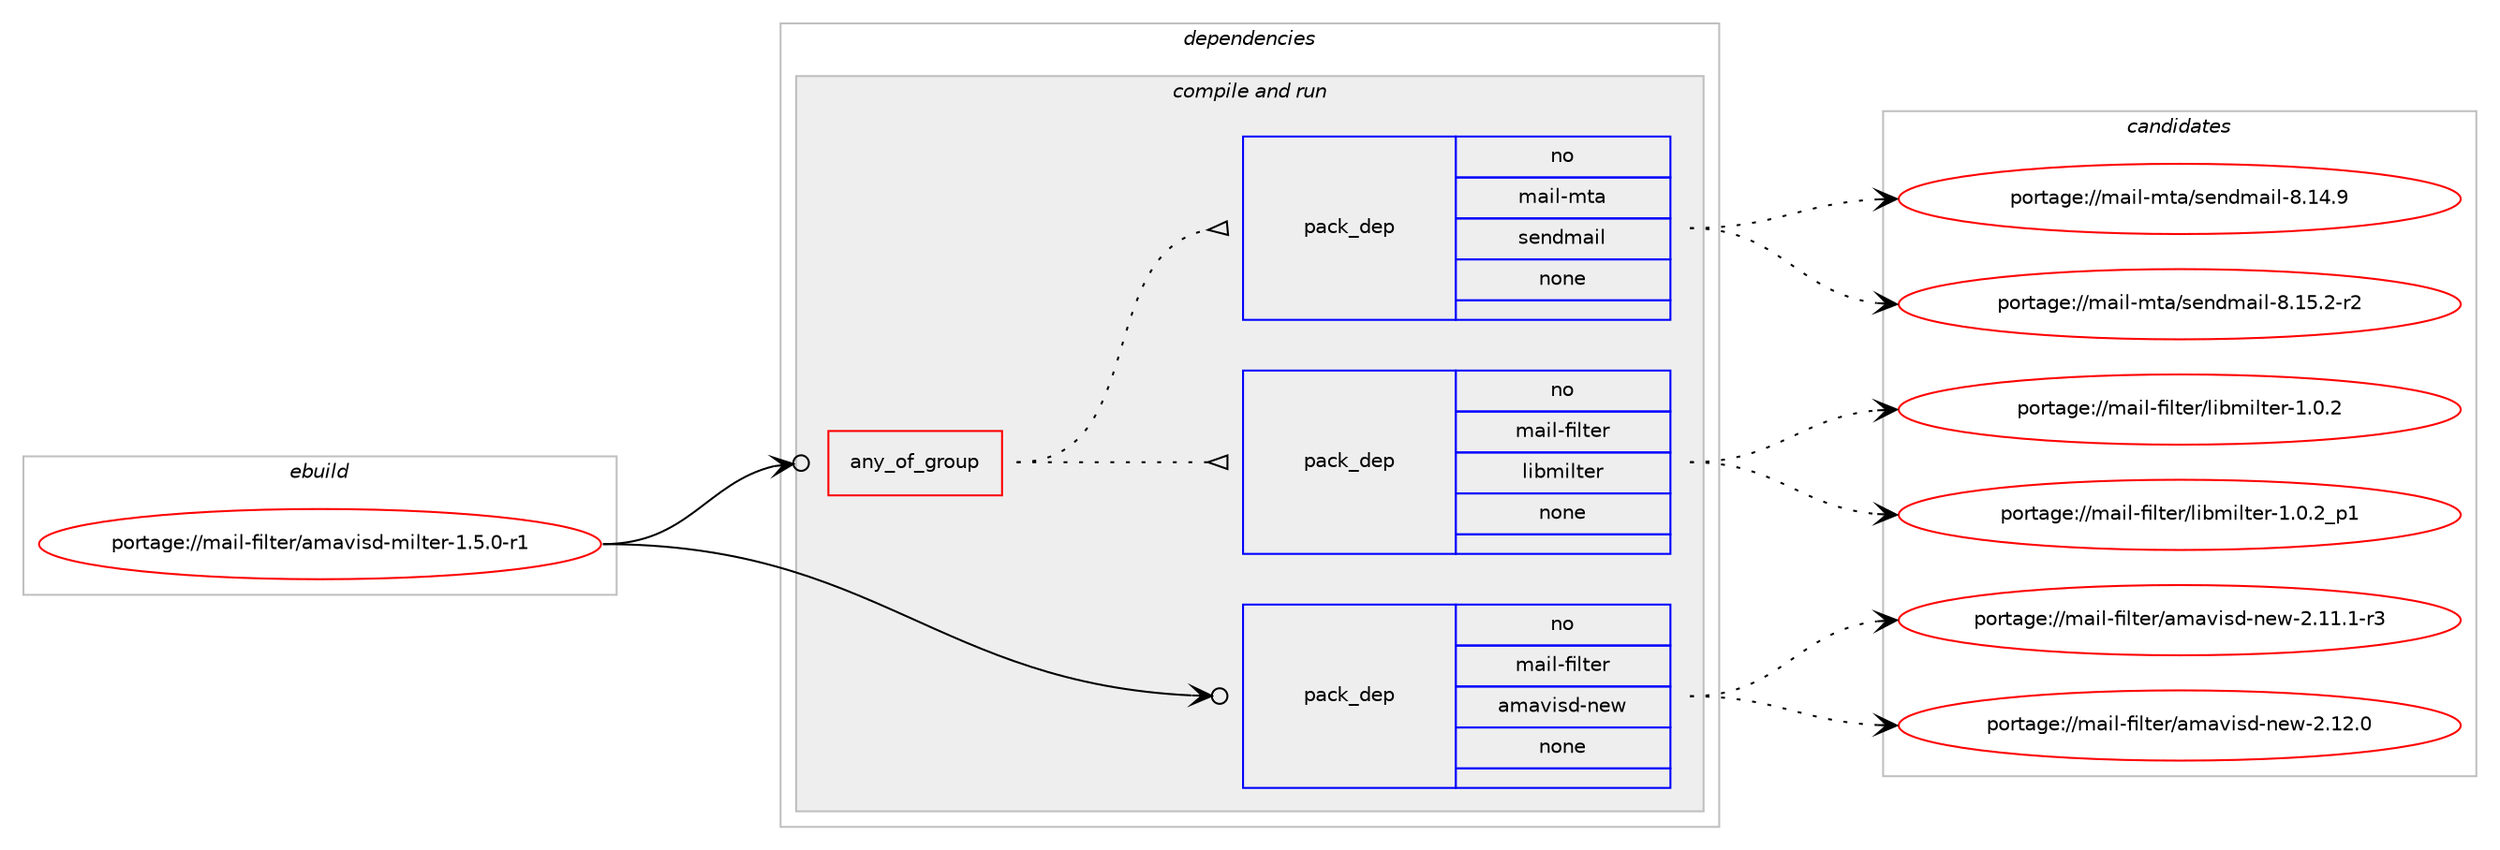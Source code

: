 digraph prolog {

# *************
# Graph options
# *************

newrank=true;
concentrate=true;
compound=true;
graph [rankdir=LR,fontname=Helvetica,fontsize=10,ranksep=1.5];#, ranksep=2.5, nodesep=0.2];
edge  [arrowhead=vee];
node  [fontname=Helvetica,fontsize=10];

# **********
# The ebuild
# **********

subgraph cluster_leftcol {
color=gray;
rank=same;
label=<<i>ebuild</i>>;
id [label="portage://mail-filter/amavisd-milter-1.5.0-r1", color=red, width=4, href="../mail-filter/amavisd-milter-1.5.0-r1.svg"];
}

# ****************
# The dependencies
# ****************

subgraph cluster_midcol {
color=gray;
label=<<i>dependencies</i>>;
subgraph cluster_compile {
fillcolor="#eeeeee";
style=filled;
label=<<i>compile</i>>;
}
subgraph cluster_compileandrun {
fillcolor="#eeeeee";
style=filled;
label=<<i>compile and run</i>>;
subgraph any4784 {
dependency305614 [label=<<TABLE BORDER="0" CELLBORDER="1" CELLSPACING="0" CELLPADDING="4"><TR><TD CELLPADDING="10">any_of_group</TD></TR></TABLE>>, shape=none, color=red];subgraph pack223883 {
dependency305615 [label=<<TABLE BORDER="0" CELLBORDER="1" CELLSPACING="0" CELLPADDING="4" WIDTH="220"><TR><TD ROWSPAN="6" CELLPADDING="30">pack_dep</TD></TR><TR><TD WIDTH="110">no</TD></TR><TR><TD>mail-filter</TD></TR><TR><TD>libmilter</TD></TR><TR><TD>none</TD></TR><TR><TD></TD></TR></TABLE>>, shape=none, color=blue];
}
dependency305614:e -> dependency305615:w [weight=20,style="dotted",arrowhead="oinv"];
subgraph pack223884 {
dependency305616 [label=<<TABLE BORDER="0" CELLBORDER="1" CELLSPACING="0" CELLPADDING="4" WIDTH="220"><TR><TD ROWSPAN="6" CELLPADDING="30">pack_dep</TD></TR><TR><TD WIDTH="110">no</TD></TR><TR><TD>mail-mta</TD></TR><TR><TD>sendmail</TD></TR><TR><TD>none</TD></TR><TR><TD></TD></TR></TABLE>>, shape=none, color=blue];
}
dependency305614:e -> dependency305616:w [weight=20,style="dotted",arrowhead="oinv"];
}
id:e -> dependency305614:w [weight=20,style="solid",arrowhead="odotvee"];
subgraph pack223885 {
dependency305617 [label=<<TABLE BORDER="0" CELLBORDER="1" CELLSPACING="0" CELLPADDING="4" WIDTH="220"><TR><TD ROWSPAN="6" CELLPADDING="30">pack_dep</TD></TR><TR><TD WIDTH="110">no</TD></TR><TR><TD>mail-filter</TD></TR><TR><TD>amavisd-new</TD></TR><TR><TD>none</TD></TR><TR><TD></TD></TR></TABLE>>, shape=none, color=blue];
}
id:e -> dependency305617:w [weight=20,style="solid",arrowhead="odotvee"];
}
subgraph cluster_run {
fillcolor="#eeeeee";
style=filled;
label=<<i>run</i>>;
}
}

# **************
# The candidates
# **************

subgraph cluster_choices {
rank=same;
color=gray;
label=<<i>candidates</i>>;

subgraph choice223883 {
color=black;
nodesep=1;
choiceportage10997105108451021051081161011144710810598109105108116101114454946484650 [label="portage://mail-filter/libmilter-1.0.2", color=red, width=4,href="../mail-filter/libmilter-1.0.2.svg"];
choiceportage109971051084510210510811610111447108105981091051081161011144549464846509511249 [label="portage://mail-filter/libmilter-1.0.2_p1", color=red, width=4,href="../mail-filter/libmilter-1.0.2_p1.svg"];
dependency305615:e -> choiceportage10997105108451021051081161011144710810598109105108116101114454946484650:w [style=dotted,weight="100"];
dependency305615:e -> choiceportage109971051084510210510811610111447108105981091051081161011144549464846509511249:w [style=dotted,weight="100"];
}
subgraph choice223884 {
color=black;
nodesep=1;
choiceportage109971051084510911697471151011101001099710510845564649524657 [label="portage://mail-mta/sendmail-8.14.9", color=red, width=4,href="../mail-mta/sendmail-8.14.9.svg"];
choiceportage1099710510845109116974711510111010010997105108455646495346504511450 [label="portage://mail-mta/sendmail-8.15.2-r2", color=red, width=4,href="../mail-mta/sendmail-8.15.2-r2.svg"];
dependency305616:e -> choiceportage109971051084510911697471151011101001099710510845564649524657:w [style=dotted,weight="100"];
dependency305616:e -> choiceportage1099710510845109116974711510111010010997105108455646495346504511450:w [style=dotted,weight="100"];
}
subgraph choice223885 {
color=black;
nodesep=1;
choiceportage109971051084510210510811610111447971099711810511510045110101119455046494946494511451 [label="portage://mail-filter/amavisd-new-2.11.1-r3", color=red, width=4,href="../mail-filter/amavisd-new-2.11.1-r3.svg"];
choiceportage10997105108451021051081161011144797109971181051151004511010111945504649504648 [label="portage://mail-filter/amavisd-new-2.12.0", color=red, width=4,href="../mail-filter/amavisd-new-2.12.0.svg"];
dependency305617:e -> choiceportage109971051084510210510811610111447971099711810511510045110101119455046494946494511451:w [style=dotted,weight="100"];
dependency305617:e -> choiceportage10997105108451021051081161011144797109971181051151004511010111945504649504648:w [style=dotted,weight="100"];
}
}

}
